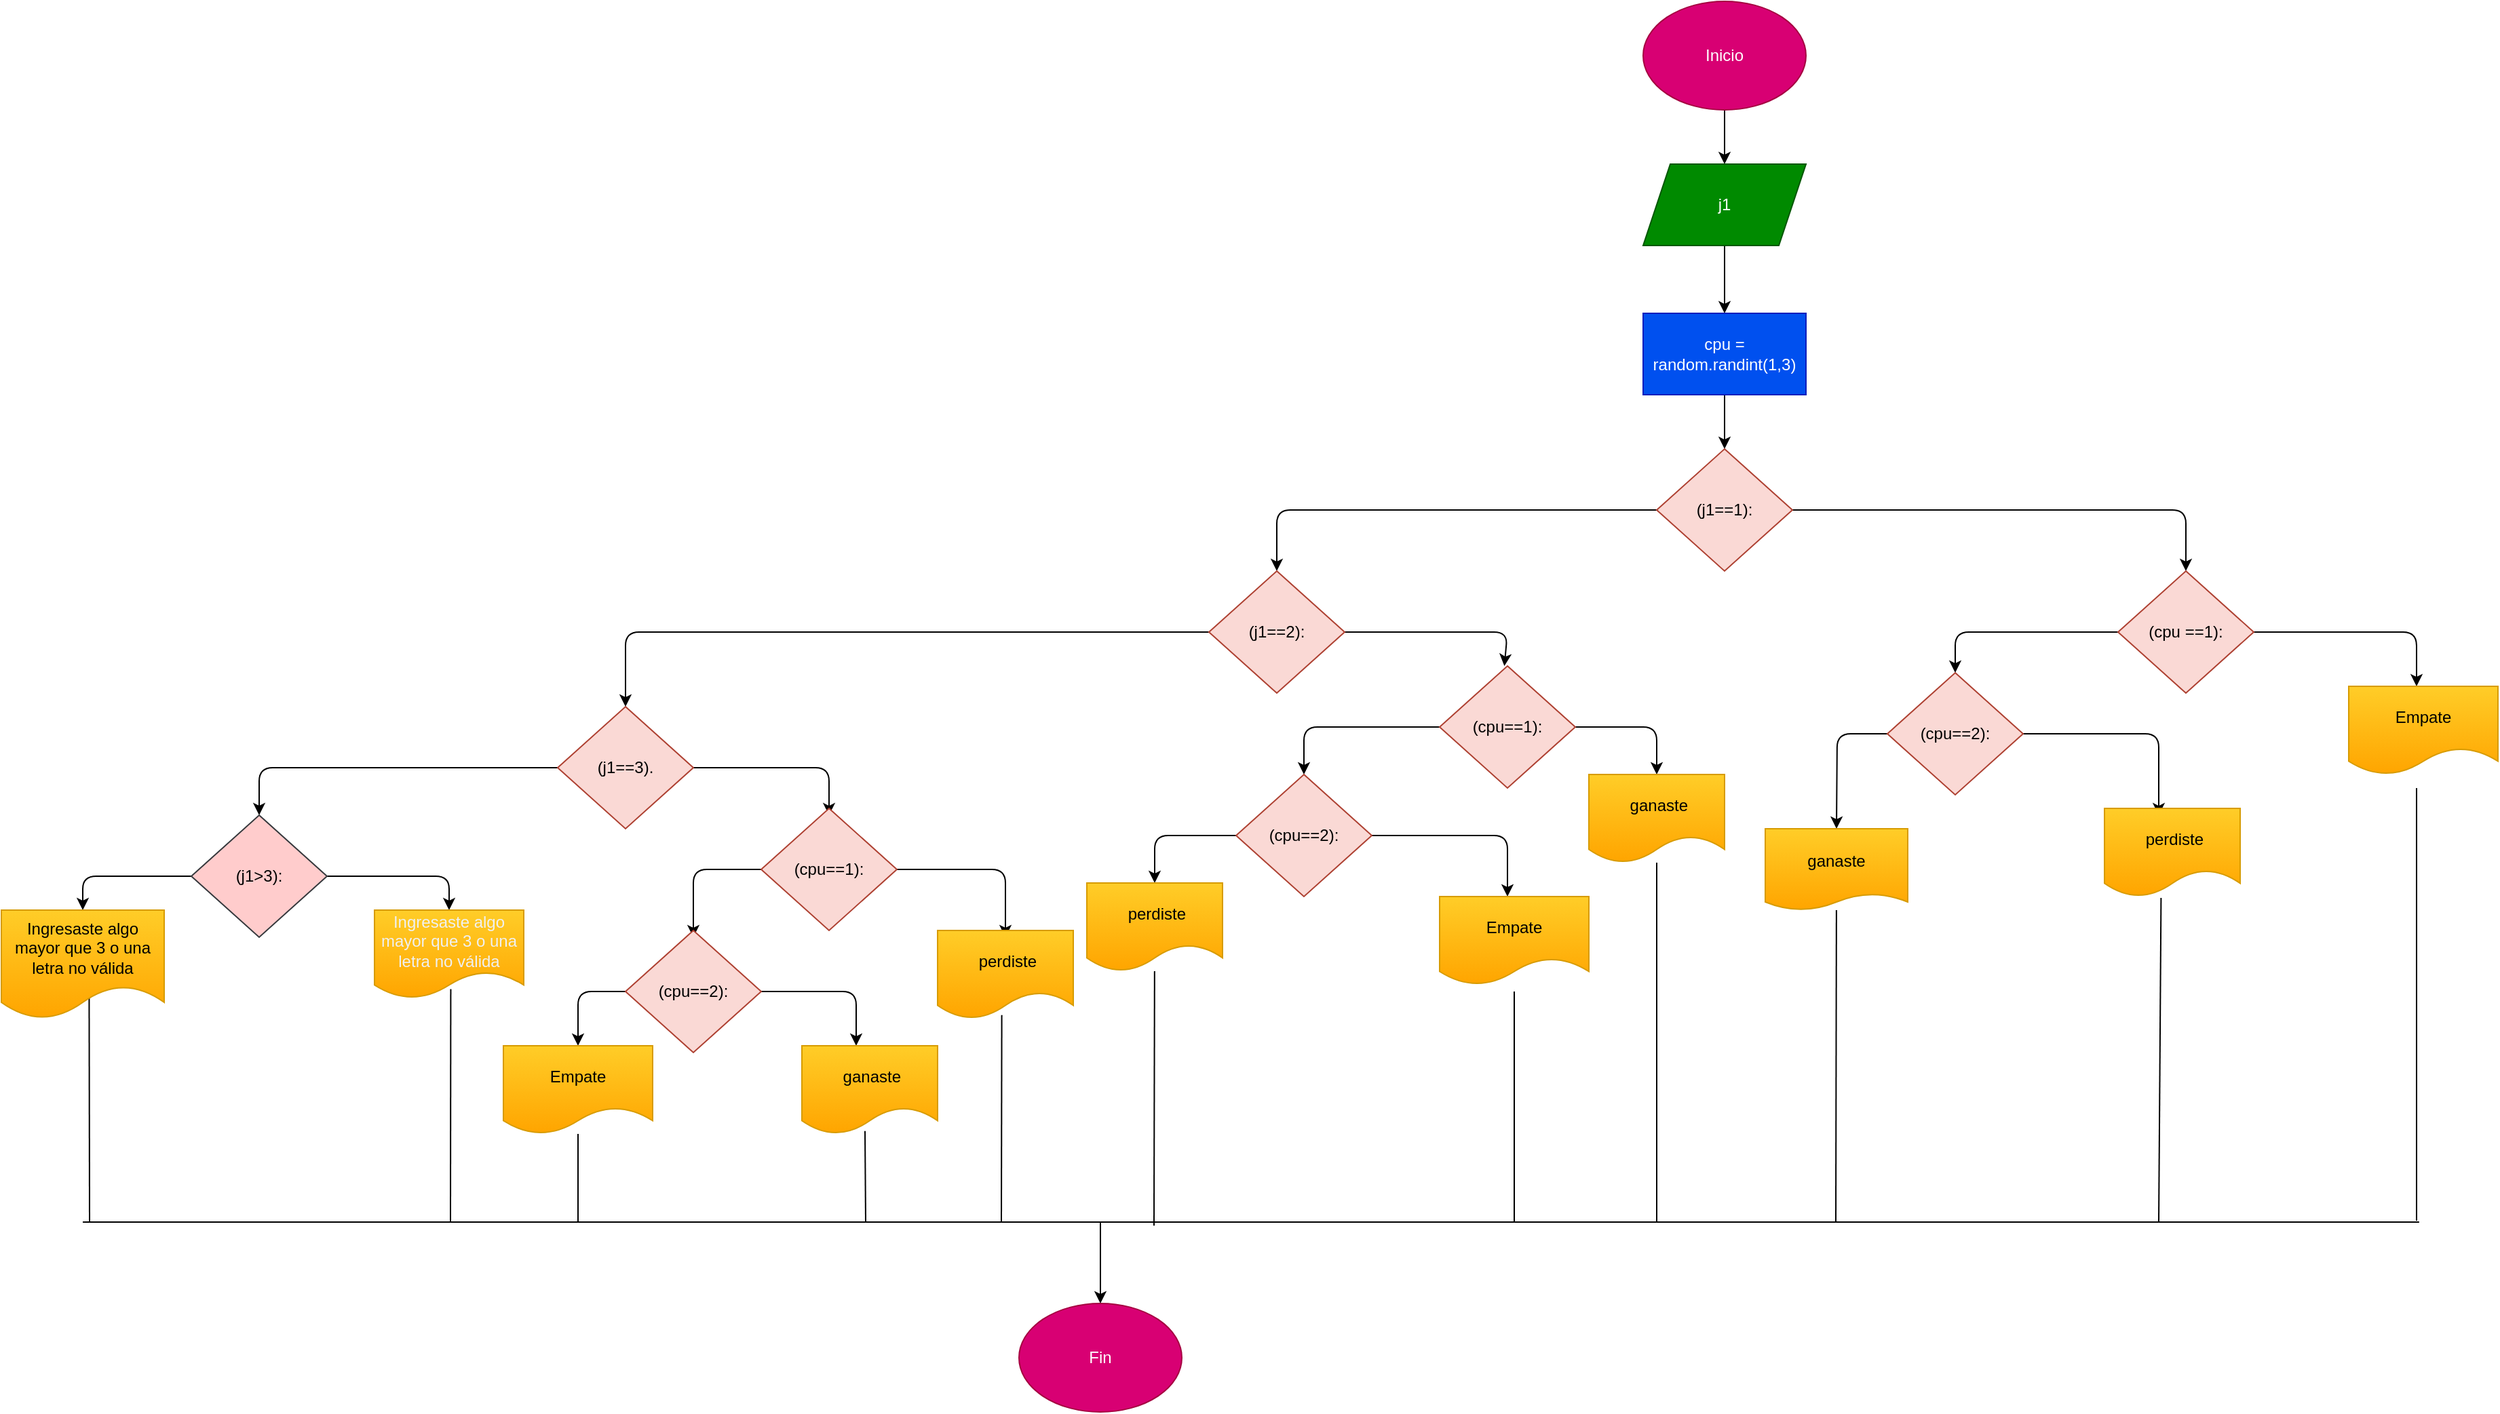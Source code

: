<mxfile>
    <diagram id="N799dKG4NDxKgg17gvzA" name="Página-1">
        <mxGraphModel dx="2997" dy="1515" grid="1" gridSize="10" guides="1" tooltips="1" connect="1" arrows="1" fold="1" page="1" pageScale="1" pageWidth="827" pageHeight="1169" math="0" shadow="0">
            <root>
                <mxCell id="0"/>
                <mxCell id="1" parent="0"/>
                <mxCell id="2" value="" style="edgeStyle=none;html=1;" edge="1" parent="1" source="3" target="5">
                    <mxGeometry relative="1" as="geometry"/>
                </mxCell>
                <mxCell id="3" value="Inicio" style="ellipse;whiteSpace=wrap;html=1;fillColor=#d80073;fontColor=#ffffff;strokeColor=#A50040;" vertex="1" parent="1">
                    <mxGeometry x="400" y="180" width="120" height="80" as="geometry"/>
                </mxCell>
                <mxCell id="4" value="" style="edgeStyle=none;html=1;" edge="1" parent="1" source="5" target="7">
                    <mxGeometry relative="1" as="geometry"/>
                </mxCell>
                <mxCell id="5" value="j1" style="shape=parallelogram;perimeter=parallelogramPerimeter;whiteSpace=wrap;html=1;fixedSize=1;fillColor=#008a00;fontColor=#ffffff;strokeColor=#005700;" vertex="1" parent="1">
                    <mxGeometry x="400" y="300" width="120" height="60" as="geometry"/>
                </mxCell>
                <mxCell id="6" value="" style="edgeStyle=none;html=1;" edge="1" parent="1" source="7" target="10">
                    <mxGeometry relative="1" as="geometry"/>
                </mxCell>
                <mxCell id="7" value="cpu = random.randint(1,3)" style="whiteSpace=wrap;html=1;fillColor=#0050ef;fontColor=#ffffff;strokeColor=#001DBC;" vertex="1" parent="1">
                    <mxGeometry x="400" y="410" width="120" height="60" as="geometry"/>
                </mxCell>
                <mxCell id="8" value="" style="edgeStyle=none;html=1;" edge="1" parent="1" source="10">
                    <mxGeometry relative="1" as="geometry">
                        <mxPoint x="800" y="600" as="targetPoint"/>
                        <Array as="points">
                            <mxPoint x="640" y="555"/>
                            <mxPoint x="800" y="555"/>
                        </Array>
                    </mxGeometry>
                </mxCell>
                <mxCell id="9" style="edgeStyle=none;html=1;entryX=0.5;entryY=0;entryDx=0;entryDy=0;" edge="1" parent="1" source="10" target="20">
                    <mxGeometry relative="1" as="geometry">
                        <mxPoint x="250" y="600" as="targetPoint"/>
                        <Array as="points">
                            <mxPoint x="130" y="555"/>
                        </Array>
                    </mxGeometry>
                </mxCell>
                <mxCell id="10" value="(j1==1):" style="rhombus;whiteSpace=wrap;html=1;fillColor=#fad9d5;strokeColor=#ae4132;" vertex="1" parent="1">
                    <mxGeometry x="410" y="510" width="100" height="90" as="geometry"/>
                </mxCell>
                <mxCell id="11" value="" style="edgeStyle=none;html=1;" edge="1" parent="1" source="13">
                    <mxGeometry relative="1" as="geometry">
                        <mxPoint x="970" y="685" as="targetPoint"/>
                        <Array as="points">
                            <mxPoint x="970" y="645"/>
                        </Array>
                    </mxGeometry>
                </mxCell>
                <mxCell id="12" value="" style="edgeStyle=none;html=1;entryX=0.5;entryY=0;entryDx=0;entryDy=0;" edge="1" parent="1" source="13" target="16">
                    <mxGeometry relative="1" as="geometry">
                        <mxPoint x="490" y="680" as="targetPoint"/>
                        <Array as="points">
                            <mxPoint x="630" y="645"/>
                        </Array>
                    </mxGeometry>
                </mxCell>
                <mxCell id="13" value="(cpu ==1):" style="rhombus;whiteSpace=wrap;html=1;fillColor=#fad9d5;strokeColor=#ae4132;" vertex="1" parent="1">
                    <mxGeometry x="750" y="600" width="100" height="90" as="geometry"/>
                </mxCell>
                <mxCell id="14" value="" style="edgeStyle=none;html=1;entryX=0.5;entryY=0;entryDx=0;entryDy=0;" edge="1" parent="1" source="16" target="17">
                    <mxGeometry relative="1" as="geometry">
                        <mxPoint x="360" y="780" as="targetPoint"/>
                        <Array as="points">
                            <mxPoint x="543" y="720"/>
                        </Array>
                    </mxGeometry>
                </mxCell>
                <mxCell id="15" style="edgeStyle=none;html=1;entryX=0.4;entryY=0.077;entryDx=0;entryDy=0;entryPerimeter=0;" edge="1" parent="1" source="16" target="30">
                    <mxGeometry relative="1" as="geometry">
                        <mxPoint x="780" y="770" as="targetPoint"/>
                        <Array as="points">
                            <mxPoint x="780" y="720"/>
                        </Array>
                    </mxGeometry>
                </mxCell>
                <mxCell id="16" value="(cpu==2):" style="rhombus;whiteSpace=wrap;html=1;fillColor=#fad9d5;strokeColor=#ae4132;" vertex="1" parent="1">
                    <mxGeometry x="580" y="675" width="100" height="90" as="geometry"/>
                </mxCell>
                <mxCell id="17" value="ganaste" style="shape=document;whiteSpace=wrap;html=1;boundedLbl=1;size=0.2;fillColor=#ffcd28;strokeColor=#d79b00;gradientColor=#ffa500;" vertex="1" parent="1">
                    <mxGeometry x="490" y="790" width="105" height="60" as="geometry"/>
                </mxCell>
                <mxCell id="18" value="" style="edgeStyle=none;html=1;" edge="1" parent="1" source="20">
                    <mxGeometry relative="1" as="geometry">
                        <mxPoint x="297.727" y="670" as="targetPoint"/>
                        <Array as="points">
                            <mxPoint x="300" y="645"/>
                        </Array>
                    </mxGeometry>
                </mxCell>
                <mxCell id="19" style="edgeStyle=none;html=1;entryX=0.5;entryY=0;entryDx=0;entryDy=0;" edge="1" parent="1" source="20" target="34">
                    <mxGeometry relative="1" as="geometry">
                        <mxPoint x="-250" y="700" as="targetPoint"/>
                        <Array as="points">
                            <mxPoint x="-250" y="645"/>
                            <mxPoint x="-350" y="645"/>
                        </Array>
                    </mxGeometry>
                </mxCell>
                <mxCell id="20" value="(j1==2):" style="rhombus;whiteSpace=wrap;html=1;fillColor=#fad9d5;strokeColor=#ae4132;" vertex="1" parent="1">
                    <mxGeometry x="80" y="600" width="100" height="90" as="geometry"/>
                </mxCell>
                <mxCell id="21" style="edgeStyle=none;html=1;entryX=0.5;entryY=0;entryDx=0;entryDy=0;" edge="1" parent="1" source="23" target="24">
                    <mxGeometry relative="1" as="geometry">
                        <Array as="points">
                            <mxPoint x="410" y="715"/>
                        </Array>
                    </mxGeometry>
                </mxCell>
                <mxCell id="22" value="" style="edgeStyle=none;html=1;" edge="1" parent="1" source="23">
                    <mxGeometry relative="1" as="geometry">
                        <mxPoint x="150" y="750" as="targetPoint"/>
                        <Array as="points">
                            <mxPoint x="150" y="715"/>
                        </Array>
                    </mxGeometry>
                </mxCell>
                <mxCell id="23" value="(cpu==1):" style="rhombus;whiteSpace=wrap;html=1;fillColor=#fad9d5;strokeColor=#ae4132;" vertex="1" parent="1">
                    <mxGeometry x="250" y="670" width="100" height="90" as="geometry"/>
                </mxCell>
                <mxCell id="24" value="&amp;nbsp;ganaste" style="shape=document;whiteSpace=wrap;html=1;boundedLbl=1;fillColor=#ffcd28;strokeColor=#d79b00;gradientColor=#ffa500;" vertex="1" parent="1">
                    <mxGeometry x="360" y="750" width="100" height="65" as="geometry"/>
                </mxCell>
                <mxCell id="25" value="" style="edgeStyle=none;html=1;" edge="1" parent="1" source="27">
                    <mxGeometry relative="1" as="geometry">
                        <mxPoint x="300" y="840" as="targetPoint"/>
                        <Array as="points">
                            <mxPoint x="300" y="795"/>
                        </Array>
                    </mxGeometry>
                </mxCell>
                <mxCell id="26" style="edgeStyle=none;html=1;entryX=0.5;entryY=0;entryDx=0;entryDy=0;" edge="1" parent="1" source="27" target="29">
                    <mxGeometry relative="1" as="geometry">
                        <Array as="points">
                            <mxPoint x="40" y="795"/>
                        </Array>
                    </mxGeometry>
                </mxCell>
                <mxCell id="27" value="(cpu==2):" style="rhombus;whiteSpace=wrap;html=1;fillColor=#fad9d5;strokeColor=#ae4132;" vertex="1" parent="1">
                    <mxGeometry x="100" y="750" width="100" height="90" as="geometry"/>
                </mxCell>
                <mxCell id="28" value="Empate" style="shape=document;whiteSpace=wrap;html=1;boundedLbl=1;fillColor=#ffcd28;strokeColor=#d79b00;gradientColor=#ffa500;" vertex="1" parent="1">
                    <mxGeometry x="250" y="840" width="110" height="65" as="geometry"/>
                </mxCell>
                <mxCell id="29" value="&amp;nbsp;perdiste" style="shape=document;whiteSpace=wrap;html=1;boundedLbl=1;fillColor=#ffcd28;strokeColor=#d79b00;gradientColor=#ffa500;" vertex="1" parent="1">
                    <mxGeometry x="-10" y="830" width="100" height="65" as="geometry"/>
                </mxCell>
                <mxCell id="30" value="&amp;nbsp;perdiste" style="shape=document;whiteSpace=wrap;html=1;boundedLbl=1;fillColor=#ffcd28;strokeColor=#d79b00;gradientColor=#ffa500;" vertex="1" parent="1">
                    <mxGeometry x="740" y="775" width="100" height="65" as="geometry"/>
                </mxCell>
                <mxCell id="31" value="Empate" style="shape=document;whiteSpace=wrap;html=1;boundedLbl=1;fillColor=#ffcd28;strokeColor=#d79b00;gradientColor=#ffa500;" vertex="1" parent="1">
                    <mxGeometry x="920" y="685" width="110" height="65" as="geometry"/>
                </mxCell>
                <mxCell id="32" style="edgeStyle=none;html=1;entryX=0.5;entryY=0.056;entryDx=0;entryDy=0;entryPerimeter=0;" edge="1" parent="1" source="34" target="37">
                    <mxGeometry relative="1" as="geometry">
                        <mxPoint x="-120" y="770" as="targetPoint"/>
                        <Array as="points">
                            <mxPoint x="-200" y="745"/>
                        </Array>
                    </mxGeometry>
                </mxCell>
                <mxCell id="33" style="edgeStyle=none;html=1;entryX=0.5;entryY=0;entryDx=0;entryDy=0;" edge="1" parent="1" source="34" target="46">
                    <mxGeometry relative="1" as="geometry">
                        <mxPoint x="-520" y="780" as="targetPoint"/>
                        <Array as="points">
                            <mxPoint x="-620" y="745"/>
                        </Array>
                    </mxGeometry>
                </mxCell>
                <mxCell id="34" value="(j1==3)." style="rhombus;whiteSpace=wrap;html=1;fillColor=#fad9d5;strokeColor=#ae4132;" vertex="1" parent="1">
                    <mxGeometry x="-400" y="700" width="100" height="90" as="geometry"/>
                </mxCell>
                <mxCell id="35" style="edgeStyle=none;html=1;" edge="1" parent="1" source="37">
                    <mxGeometry relative="1" as="geometry">
                        <mxPoint x="-70" y="870" as="targetPoint"/>
                        <Array as="points">
                            <mxPoint x="-70" y="820"/>
                        </Array>
                    </mxGeometry>
                </mxCell>
                <mxCell id="36" style="edgeStyle=none;html=1;" edge="1" parent="1" source="37">
                    <mxGeometry relative="1" as="geometry">
                        <mxPoint x="-300" y="870" as="targetPoint"/>
                        <Array as="points">
                            <mxPoint x="-300" y="820"/>
                        </Array>
                    </mxGeometry>
                </mxCell>
                <mxCell id="37" value="(cpu==1):" style="rhombus;whiteSpace=wrap;html=1;fillColor=#fad9d5;strokeColor=#ae4132;" vertex="1" parent="1">
                    <mxGeometry x="-250" y="775" width="100" height="90" as="geometry"/>
                </mxCell>
                <mxCell id="38" value="&amp;nbsp;perdiste" style="shape=document;whiteSpace=wrap;html=1;boundedLbl=1;fillColor=#ffcd28;strokeColor=#d79b00;gradientColor=#ffa500;" vertex="1" parent="1">
                    <mxGeometry x="-120" y="865" width="100" height="65" as="geometry"/>
                </mxCell>
                <mxCell id="39" style="edgeStyle=none;html=1;" edge="1" parent="1" source="41">
                    <mxGeometry relative="1" as="geometry">
                        <mxPoint x="-180" y="950" as="targetPoint"/>
                        <Array as="points">
                            <mxPoint x="-180" y="910"/>
                        </Array>
                    </mxGeometry>
                </mxCell>
                <mxCell id="40" style="edgeStyle=none;html=1;entryX=0.5;entryY=0;entryDx=0;entryDy=0;fontColor=#666600;" edge="1" parent="1" source="41" target="43">
                    <mxGeometry relative="1" as="geometry">
                        <Array as="points">
                            <mxPoint x="-385" y="910"/>
                        </Array>
                    </mxGeometry>
                </mxCell>
                <mxCell id="41" value="(cpu==2):" style="rhombus;whiteSpace=wrap;html=1;fillColor=#fad9d5;strokeColor=#ae4132;" vertex="1" parent="1">
                    <mxGeometry x="-350" y="865" width="100" height="90" as="geometry"/>
                </mxCell>
                <mxCell id="42" value="&amp;nbsp;ganaste" style="shape=document;whiteSpace=wrap;html=1;boundedLbl=1;fillColor=#ffcd28;strokeColor=#d79b00;gradientColor=#ffa500;" vertex="1" parent="1">
                    <mxGeometry x="-220" y="950" width="100" height="65" as="geometry"/>
                </mxCell>
                <mxCell id="43" value="Empate" style="shape=document;whiteSpace=wrap;html=1;boundedLbl=1;fillColor=#ffcd28;strokeColor=#d79b00;gradientColor=#ffa500;" vertex="1" parent="1">
                    <mxGeometry x="-440" y="950" width="110" height="65" as="geometry"/>
                </mxCell>
                <mxCell id="44" style="edgeStyle=none;html=1;" edge="1" parent="1" source="46">
                    <mxGeometry relative="1" as="geometry">
                        <mxPoint x="-480" y="850" as="targetPoint"/>
                        <Array as="points">
                            <mxPoint x="-480" y="825"/>
                        </Array>
                    </mxGeometry>
                </mxCell>
                <mxCell id="45" style="edgeStyle=none;html=1;" edge="1" parent="1" source="46">
                    <mxGeometry relative="1" as="geometry">
                        <mxPoint x="-750" y="850" as="targetPoint"/>
                        <Array as="points">
                            <mxPoint x="-750" y="825"/>
                        </Array>
                    </mxGeometry>
                </mxCell>
                <mxCell id="46" value="(j1&amp;gt;3):" style="rhombus;whiteSpace=wrap;html=1;fillColor=#ffcccc;strokeColor=#36393d;" vertex="1" parent="1">
                    <mxGeometry x="-670" y="780" width="100" height="90" as="geometry"/>
                </mxCell>
                <mxCell id="47" value="&lt;span style=&quot;color: rgb(240, 240, 240);&quot;&gt;Ingresaste algo mayor que 3 o una letra no válida&lt;/span&gt;" style="shape=document;whiteSpace=wrap;html=1;boundedLbl=1;fillColor=#ffcd28;strokeColor=#d79b00;gradientColor=#ffa500;" vertex="1" parent="1">
                    <mxGeometry x="-535" y="850" width="110" height="65" as="geometry"/>
                </mxCell>
                <mxCell id="48" value="" style="endArrow=none;html=1;" edge="1" parent="1" target="43">
                    <mxGeometry width="50" height="50" relative="1" as="geometry">
                        <mxPoint x="-385" y="1080" as="sourcePoint"/>
                        <mxPoint x="-360" y="1030" as="targetPoint"/>
                    </mxGeometry>
                </mxCell>
                <mxCell id="49" value="" style="endArrow=none;html=1;entryX=0.465;entryY=0.967;entryDx=0;entryDy=0;entryPerimeter=0;" edge="1" parent="1" target="42">
                    <mxGeometry width="50" height="50" relative="1" as="geometry">
                        <mxPoint x="-173" y="1080" as="sourcePoint"/>
                        <mxPoint x="-375" y="1025" as="targetPoint"/>
                    </mxGeometry>
                </mxCell>
                <mxCell id="50" value="" style="endArrow=none;html=1;entryX=0.511;entryY=0.896;entryDx=0;entryDy=0;entryPerimeter=0;" edge="1" parent="1" target="47">
                    <mxGeometry width="50" height="50" relative="1" as="geometry">
                        <mxPoint x="-479" y="1080" as="sourcePoint"/>
                        <mxPoint x="-375" y="1025" as="targetPoint"/>
                        <Array as="points"/>
                    </mxGeometry>
                </mxCell>
                <mxCell id="51" value="" style="endArrow=none;html=1;entryX=0.511;entryY=0.896;entryDx=0;entryDy=0;entryPerimeter=0;" edge="1" parent="1">
                    <mxGeometry width="50" height="50" relative="1" as="geometry">
                        <mxPoint x="-745" y="1080" as="sourcePoint"/>
                        <mxPoint x="-745.29" y="915" as="targetPoint"/>
                        <Array as="points"/>
                    </mxGeometry>
                </mxCell>
                <mxCell id="52" value="" style="endArrow=none;html=1;entryX=0.473;entryY=0.96;entryDx=0;entryDy=0;entryPerimeter=0;" edge="1" parent="1" target="38">
                    <mxGeometry width="50" height="50" relative="1" as="geometry">
                        <mxPoint x="-73" y="1080" as="sourcePoint"/>
                        <mxPoint x="-60" y="1020" as="targetPoint"/>
                    </mxGeometry>
                </mxCell>
                <mxCell id="53" value="" style="endArrow=none;html=1;" edge="1" parent="1" target="29">
                    <mxGeometry width="50" height="50" relative="1" as="geometry">
                        <mxPoint x="39.5" y="1082.6" as="sourcePoint"/>
                        <mxPoint x="39.8" y="930.0" as="targetPoint"/>
                    </mxGeometry>
                </mxCell>
                <mxCell id="54" value="" style="endArrow=none;html=1;" edge="1" parent="1">
                    <mxGeometry width="50" height="50" relative="1" as="geometry">
                        <mxPoint x="305" y="1080" as="sourcePoint"/>
                        <mxPoint x="305" y="910" as="targetPoint"/>
                    </mxGeometry>
                </mxCell>
                <mxCell id="55" value="" style="endArrow=none;html=1;" edge="1" parent="1" target="24">
                    <mxGeometry width="50" height="50" relative="1" as="geometry">
                        <mxPoint x="410" y="1080" as="sourcePoint"/>
                        <mxPoint x="409.5" y="905" as="targetPoint"/>
                    </mxGeometry>
                </mxCell>
                <mxCell id="56" value="" style="endArrow=none;html=1;" edge="1" parent="1" target="17">
                    <mxGeometry width="50" height="50" relative="1" as="geometry">
                        <mxPoint x="542" y="1080" as="sourcePoint"/>
                        <mxPoint x="542" y="815" as="targetPoint"/>
                    </mxGeometry>
                </mxCell>
                <mxCell id="57" value="" style="endArrow=none;html=1;entryX=0.417;entryY=1.016;entryDx=0;entryDy=0;entryPerimeter=0;" edge="1" parent="1" target="30">
                    <mxGeometry width="50" height="50" relative="1" as="geometry">
                        <mxPoint x="780" y="1080" as="sourcePoint"/>
                        <mxPoint x="780.442" y="850" as="targetPoint"/>
                    </mxGeometry>
                </mxCell>
                <mxCell id="58" value="" style="endArrow=none;html=1;" edge="1" parent="1">
                    <mxGeometry width="50" height="50" relative="1" as="geometry">
                        <mxPoint x="970" y="1078.96" as="sourcePoint"/>
                        <mxPoint x="970" y="760" as="targetPoint"/>
                    </mxGeometry>
                </mxCell>
                <mxCell id="59" value="" style="endArrow=none;html=1;" edge="1" parent="1">
                    <mxGeometry width="50" height="50" relative="1" as="geometry">
                        <mxPoint x="-750" y="1080" as="sourcePoint"/>
                        <mxPoint x="971.92" y="1080" as="targetPoint"/>
                    </mxGeometry>
                </mxCell>
                <mxCell id="60" value="" style="endArrow=classic;html=1;" edge="1" parent="1">
                    <mxGeometry width="50" height="50" relative="1" as="geometry">
                        <mxPoint y="1080" as="sourcePoint"/>
                        <mxPoint y="1140" as="targetPoint"/>
                    </mxGeometry>
                </mxCell>
                <mxCell id="61" value="Fin" style="ellipse;whiteSpace=wrap;html=1;fillColor=#d80073;fontColor=#ffffff;strokeColor=#A50040;" vertex="1" parent="1">
                    <mxGeometry x="-60" y="1140" width="120" height="80" as="geometry"/>
                </mxCell>
                <mxCell id="62" value="Ingresaste algo mayor que 3 o una letra no válida" style="shape=document;whiteSpace=wrap;html=1;boundedLbl=1;fillColor=#ffcd28;strokeColor=#d79b00;gradientColor=#ffa500;" vertex="1" parent="1">
                    <mxGeometry x="-810" y="850" width="120" height="80" as="geometry"/>
                </mxCell>
            </root>
        </mxGraphModel>
    </diagram>
    <diagram id="vK34Cu34oR3Gof83bitA" name="Página-2">
        <mxGraphModel dx="434" dy="303" grid="1" gridSize="10" guides="1" tooltips="1" connect="1" arrows="1" fold="1" page="1" pageScale="1" pageWidth="827" pageHeight="1169" math="0" shadow="0">
            <root>
                <mxCell id="0"/>
                <mxCell id="1" parent="0"/>
            </root>
        </mxGraphModel>
    </diagram>
</mxfile>